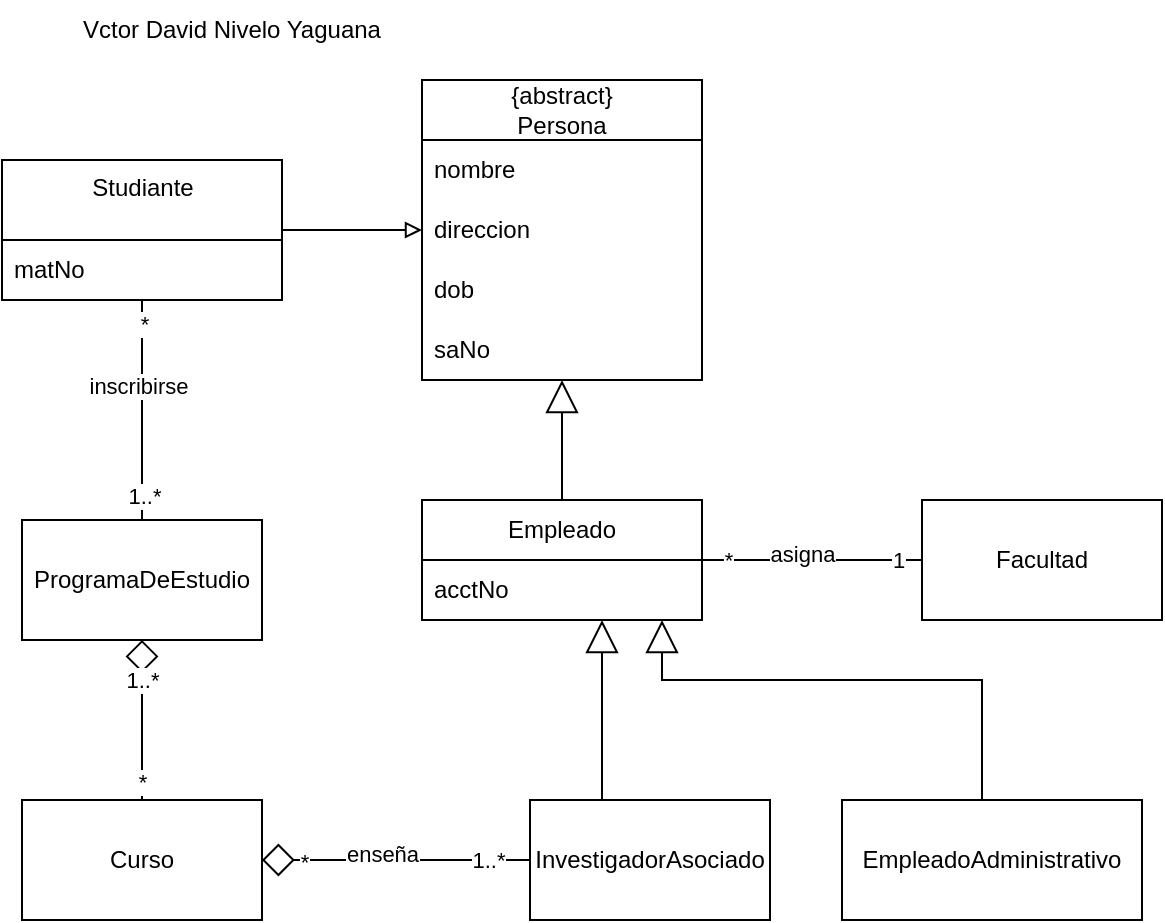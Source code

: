 <mxfile version="20.5.3" type="device"><diagram id="B8ROj4C1dZKKcAokiD5q" name="Página-1"><mxGraphModel dx="1102" dy="548" grid="1" gridSize="10" guides="1" tooltips="1" connect="1" arrows="1" fold="1" page="1" pageScale="1" pageWidth="827" pageHeight="1169" math="0" shadow="0"><root><mxCell id="0"/><mxCell id="1" parent="0"/><mxCell id="hiPSKyCftFBrljB9eAvV-10" style="edgeStyle=orthogonalEdgeStyle;rounded=0;orthogonalLoop=1;jettySize=auto;html=1;endArrow=block;endFill=0;" parent="1" source="hiPSKyCftFBrljB9eAvV-1" target="hiPSKyCftFBrljB9eAvV-5" edge="1"><mxGeometry relative="1" as="geometry"/></mxCell><mxCell id="hiPSKyCftFBrljB9eAvV-1" value="&lt;font style=&quot;vertical-align: inherit;&quot;&gt;&lt;font style=&quot;vertical-align: inherit;&quot;&gt;Studiante&lt;/font&gt;&lt;/font&gt;" style="swimlane;fontStyle=0;align=center;verticalAlign=top;childLayout=stackLayout;horizontal=1;startSize=40;horizontalStack=0;resizeParent=1;resizeParentMax=0;resizeLast=0;collapsible=0;marginBottom=0;html=1;" parent="1" vertex="1"><mxGeometry x="30" y="80" width="140" height="70" as="geometry"/></mxCell><mxCell id="hiPSKyCftFBrljB9eAvV-2" value="&lt;font style=&quot;vertical-align: inherit;&quot;&gt;&lt;font style=&quot;vertical-align: inherit;&quot;&gt;matNo&lt;/font&gt;&lt;/font&gt;" style="text;html=1;strokeColor=none;fillColor=none;align=left;verticalAlign=middle;spacingLeft=4;spacingRight=4;overflow=hidden;rotatable=0;points=[[0,0.5],[1,0.5]];portConstraint=eastwest;" parent="hiPSKyCftFBrljB9eAvV-1" vertex="1"><mxGeometry y="40" width="140" height="30" as="geometry"/></mxCell><mxCell id="hiPSKyCftFBrljB9eAvV-5" value="&lt;font style=&quot;vertical-align: inherit;&quot;&gt;&lt;font style=&quot;vertical-align: inherit;&quot;&gt;{abstract}&lt;br&gt;Persona&lt;br&gt;&lt;/font&gt;&lt;/font&gt;" style="swimlane;fontStyle=0;childLayout=stackLayout;horizontal=1;startSize=30;horizontalStack=0;resizeParent=1;resizeParentMax=0;resizeLast=0;collapsible=1;marginBottom=0;whiteSpace=wrap;html=1;" parent="1" vertex="1"><mxGeometry x="240" y="40" width="140" height="150" as="geometry"/></mxCell><mxCell id="hiPSKyCftFBrljB9eAvV-6" value="&lt;font style=&quot;vertical-align: inherit;&quot;&gt;&lt;font style=&quot;vertical-align: inherit;&quot;&gt;nombre&lt;/font&gt;&lt;/font&gt;" style="text;strokeColor=none;fillColor=none;align=left;verticalAlign=middle;spacingLeft=4;spacingRight=4;overflow=hidden;points=[[0,0.5],[1,0.5]];portConstraint=eastwest;rotatable=0;whiteSpace=wrap;html=1;" parent="hiPSKyCftFBrljB9eAvV-5" vertex="1"><mxGeometry y="30" width="140" height="30" as="geometry"/></mxCell><mxCell id="hiPSKyCftFBrljB9eAvV-7" value="&lt;font style=&quot;vertical-align: inherit;&quot;&gt;&lt;font style=&quot;vertical-align: inherit;&quot;&gt;direccion&lt;/font&gt;&lt;/font&gt;" style="text;strokeColor=none;fillColor=none;align=left;verticalAlign=middle;spacingLeft=4;spacingRight=4;overflow=hidden;points=[[0,0.5],[1,0.5]];portConstraint=eastwest;rotatable=0;whiteSpace=wrap;html=1;" parent="hiPSKyCftFBrljB9eAvV-5" vertex="1"><mxGeometry y="60" width="140" height="30" as="geometry"/></mxCell><mxCell id="hiPSKyCftFBrljB9eAvV-8" value="&lt;font style=&quot;vertical-align: inherit;&quot;&gt;&lt;font style=&quot;vertical-align: inherit;&quot;&gt;dob&lt;/font&gt;&lt;/font&gt;" style="text;strokeColor=none;fillColor=none;align=left;verticalAlign=middle;spacingLeft=4;spacingRight=4;overflow=hidden;points=[[0,0.5],[1,0.5]];portConstraint=eastwest;rotatable=0;whiteSpace=wrap;html=1;" parent="hiPSKyCftFBrljB9eAvV-5" vertex="1"><mxGeometry y="90" width="140" height="30" as="geometry"/></mxCell><mxCell id="hiPSKyCftFBrljB9eAvV-9" value="&lt;font style=&quot;vertical-align: inherit;&quot;&gt;&lt;font style=&quot;vertical-align: inherit;&quot;&gt;&lt;font style=&quot;vertical-align: inherit;&quot;&gt;&lt;font style=&quot;vertical-align: inherit;&quot;&gt;saNo&lt;/font&gt;&lt;/font&gt;&lt;/font&gt;&lt;/font&gt;" style="text;strokeColor=none;fillColor=none;align=left;verticalAlign=middle;spacingLeft=4;spacingRight=4;overflow=hidden;points=[[0,0.5],[1,0.5]];portConstraint=eastwest;rotatable=0;whiteSpace=wrap;html=1;" parent="hiPSKyCftFBrljB9eAvV-5" vertex="1"><mxGeometry y="120" width="140" height="30" as="geometry"/></mxCell><mxCell id="hiPSKyCftFBrljB9eAvV-12" style="edgeStyle=orthogonalEdgeStyle;rounded=0;orthogonalLoop=1;jettySize=auto;html=1;endArrow=none;endFill=0;" parent="1" source="hiPSKyCftFBrljB9eAvV-11" target="hiPSKyCftFBrljB9eAvV-1" edge="1"><mxGeometry relative="1" as="geometry"/></mxCell><mxCell id="hiPSKyCftFBrljB9eAvV-28" value="*" style="edgeLabel;html=1;align=center;verticalAlign=middle;resizable=0;points=[];" parent="hiPSKyCftFBrljB9eAvV-12" vertex="1" connectable="0"><mxGeometry x="0.786" y="-1" relative="1" as="geometry"><mxPoint as="offset"/></mxGeometry></mxCell><mxCell id="hiPSKyCftFBrljB9eAvV-29" value="1..*" style="edgeLabel;html=1;align=center;verticalAlign=middle;resizable=0;points=[];" parent="hiPSKyCftFBrljB9eAvV-12" vertex="1" connectable="0"><mxGeometry x="-0.782" y="-1" relative="1" as="geometry"><mxPoint as="offset"/></mxGeometry></mxCell><mxCell id="hiPSKyCftFBrljB9eAvV-37" value="inscribirse" style="edgeLabel;html=1;align=center;verticalAlign=middle;resizable=0;points=[];" parent="hiPSKyCftFBrljB9eAvV-12" vertex="1" connectable="0"><mxGeometry x="0.229" y="2" relative="1" as="geometry"><mxPoint as="offset"/></mxGeometry></mxCell><mxCell id="hiPSKyCftFBrljB9eAvV-11" value="ProgramaDeEstudio" style="rounded=0;whiteSpace=wrap;html=1;" parent="1" vertex="1"><mxGeometry x="40" y="260" width="120" height="60" as="geometry"/></mxCell><mxCell id="hiPSKyCftFBrljB9eAvV-14" style="edgeStyle=orthogonalEdgeStyle;rounded=0;orthogonalLoop=1;jettySize=auto;html=1;entryX=0.5;entryY=1;entryDx=0;entryDy=0;endArrow=diamond;endFill=0;strokeWidth=1;endSize=14;startSize=10;" parent="1" source="hiPSKyCftFBrljB9eAvV-13" target="hiPSKyCftFBrljB9eAvV-11" edge="1"><mxGeometry relative="1" as="geometry"><Array as="points"><mxPoint x="100" y="360"/><mxPoint x="100" y="360"/></Array></mxGeometry></mxCell><mxCell id="hiPSKyCftFBrljB9eAvV-30" value="1..*" style="edgeLabel;html=1;align=center;verticalAlign=middle;resizable=0;points=[];" parent="hiPSKyCftFBrljB9eAvV-14" vertex="1" connectable="0"><mxGeometry x="0.283" relative="1" as="geometry"><mxPoint y="-9" as="offset"/></mxGeometry></mxCell><mxCell id="hiPSKyCftFBrljB9eAvV-31" value="*" style="edgeLabel;html=1;align=center;verticalAlign=middle;resizable=0;points=[];" parent="hiPSKyCftFBrljB9eAvV-14" vertex="1" connectable="0"><mxGeometry x="-0.769" relative="1" as="geometry"><mxPoint as="offset"/></mxGeometry></mxCell><mxCell id="hiPSKyCftFBrljB9eAvV-13" value="Curso" style="rounded=0;whiteSpace=wrap;html=1;" parent="1" vertex="1"><mxGeometry x="40" y="400" width="120" height="60" as="geometry"/></mxCell><mxCell id="hiPSKyCftFBrljB9eAvV-16" style="edgeStyle=orthogonalEdgeStyle;rounded=0;orthogonalLoop=1;jettySize=auto;html=1;strokeWidth=1;endArrow=diamond;endFill=0;startSize=10;endSize=14;" parent="1" source="hiPSKyCftFBrljB9eAvV-15" target="hiPSKyCftFBrljB9eAvV-13" edge="1"><mxGeometry relative="1" as="geometry"/></mxCell><mxCell id="hiPSKyCftFBrljB9eAvV-32" value="*" style="edgeLabel;html=1;align=center;verticalAlign=middle;resizable=0;points=[];" parent="hiPSKyCftFBrljB9eAvV-16" vertex="1" connectable="0"><mxGeometry x="0.279" y="1" relative="1" as="geometry"><mxPoint x="-28" as="offset"/></mxGeometry></mxCell><mxCell id="hiPSKyCftFBrljB9eAvV-33" value="1..*" style="edgeLabel;html=1;align=center;verticalAlign=middle;resizable=0;points=[];" parent="hiPSKyCftFBrljB9eAvV-16" vertex="1" connectable="0"><mxGeometry x="-0.687" relative="1" as="geometry"><mxPoint as="offset"/></mxGeometry></mxCell><mxCell id="hiPSKyCftFBrljB9eAvV-38" value="enseña" style="edgeLabel;html=1;align=center;verticalAlign=middle;resizable=0;points=[];" parent="hiPSKyCftFBrljB9eAvV-16" vertex="1" connectable="0"><mxGeometry x="-0.269" y="1" relative="1" as="geometry"><mxPoint x="-25" y="-4" as="offset"/></mxGeometry></mxCell><mxCell id="hiPSKyCftFBrljB9eAvV-25" style="edgeStyle=orthogonalEdgeStyle;rounded=0;orthogonalLoop=1;jettySize=auto;html=1;strokeWidth=1;endArrow=block;endFill=0;startSize=10;endSize=14;exitX=0;exitY=0;exitDx=0;exitDy=0;" parent="1" source="hiPSKyCftFBrljB9eAvV-15" target="hiPSKyCftFBrljB9eAvV-18" edge="1"><mxGeometry relative="1" as="geometry"><Array as="points"><mxPoint x="330" y="400"/></Array></mxGeometry></mxCell><mxCell id="hiPSKyCftFBrljB9eAvV-15" value="InvestigadorAsociado" style="rounded=0;whiteSpace=wrap;html=1;" parent="1" vertex="1"><mxGeometry x="294" y="400" width="120" height="60" as="geometry"/></mxCell><mxCell id="hiPSKyCftFBrljB9eAvV-26" style="edgeStyle=orthogonalEdgeStyle;rounded=0;orthogonalLoop=1;jettySize=auto;html=1;strokeWidth=1;endArrow=none;endFill=0;startSize=10;endSize=14;" parent="1" source="hiPSKyCftFBrljB9eAvV-18" target="hiPSKyCftFBrljB9eAvV-22" edge="1"><mxGeometry relative="1" as="geometry"/></mxCell><mxCell id="hiPSKyCftFBrljB9eAvV-34" value="*" style="edgeLabel;html=1;align=center;verticalAlign=middle;resizable=0;points=[];" parent="hiPSKyCftFBrljB9eAvV-26" vertex="1" connectable="0"><mxGeometry x="-0.776" relative="1" as="geometry"><mxPoint as="offset"/></mxGeometry></mxCell><mxCell id="hiPSKyCftFBrljB9eAvV-36" value="1" style="edgeLabel;html=1;align=center;verticalAlign=middle;resizable=0;points=[];" parent="hiPSKyCftFBrljB9eAvV-26" vertex="1" connectable="0"><mxGeometry x="0.779" y="-3" relative="1" as="geometry"><mxPoint y="-3" as="offset"/></mxGeometry></mxCell><mxCell id="hiPSKyCftFBrljB9eAvV-39" value="asigna" style="edgeLabel;html=1;align=center;verticalAlign=middle;resizable=0;points=[];" parent="hiPSKyCftFBrljB9eAvV-26" vertex="1" connectable="0"><mxGeometry x="-0.287" y="3" relative="1" as="geometry"><mxPoint x="11" as="offset"/></mxGeometry></mxCell><mxCell id="hiPSKyCftFBrljB9eAvV-27" style="edgeStyle=orthogonalEdgeStyle;rounded=0;orthogonalLoop=1;jettySize=auto;html=1;strokeWidth=1;endArrow=block;endFill=0;startSize=10;endSize=14;" parent="1" source="hiPSKyCftFBrljB9eAvV-18" target="hiPSKyCftFBrljB9eAvV-5" edge="1"><mxGeometry relative="1" as="geometry"/></mxCell><mxCell id="hiPSKyCftFBrljB9eAvV-18" value="Empleado" style="swimlane;fontStyle=0;childLayout=stackLayout;horizontal=1;startSize=30;horizontalStack=0;resizeParent=1;resizeParentMax=0;resizeLast=0;collapsible=1;marginBottom=0;whiteSpace=wrap;html=1;" parent="1" vertex="1"><mxGeometry x="240" y="250" width="140" height="60" as="geometry"/></mxCell><mxCell id="hiPSKyCftFBrljB9eAvV-19" value="acctNo" style="text;strokeColor=none;fillColor=none;align=left;verticalAlign=middle;spacingLeft=4;spacingRight=4;overflow=hidden;points=[[0,0.5],[1,0.5]];portConstraint=eastwest;rotatable=0;whiteSpace=wrap;html=1;" parent="hiPSKyCftFBrljB9eAvV-18" vertex="1"><mxGeometry y="30" width="140" height="30" as="geometry"/></mxCell><mxCell id="hiPSKyCftFBrljB9eAvV-22" value="Facultad" style="rounded=0;whiteSpace=wrap;html=1;" parent="1" vertex="1"><mxGeometry x="490" y="250" width="120" height="60" as="geometry"/></mxCell><mxCell id="hiPSKyCftFBrljB9eAvV-24" style="edgeStyle=orthogonalEdgeStyle;rounded=0;orthogonalLoop=1;jettySize=auto;html=1;strokeWidth=1;endArrow=block;endFill=0;startSize=10;endSize=14;" parent="1" source="hiPSKyCftFBrljB9eAvV-23" target="hiPSKyCftFBrljB9eAvV-18" edge="1"><mxGeometry relative="1" as="geometry"><Array as="points"><mxPoint x="520" y="340"/><mxPoint x="360" y="340"/></Array></mxGeometry></mxCell><mxCell id="hiPSKyCftFBrljB9eAvV-23" value="EmpleadoAdministrativo" style="rounded=0;whiteSpace=wrap;html=1;" parent="1" vertex="1"><mxGeometry x="450" y="400" width="150" height="60" as="geometry"/></mxCell><mxCell id="aCD3ZUv6Rbx6SaQDW1di-1" value="&lt;font style=&quot;vertical-align: inherit;&quot;&gt;&lt;font style=&quot;vertical-align: inherit;&quot;&gt;Vctor David Nivelo Yaguana&lt;/font&gt;&lt;/font&gt;" style="text;html=1;strokeColor=none;fillColor=none;align=center;verticalAlign=middle;whiteSpace=wrap;rounded=0;" vertex="1" parent="1"><mxGeometry x="40" width="210" height="30" as="geometry"/></mxCell></root></mxGraphModel></diagram></mxfile>